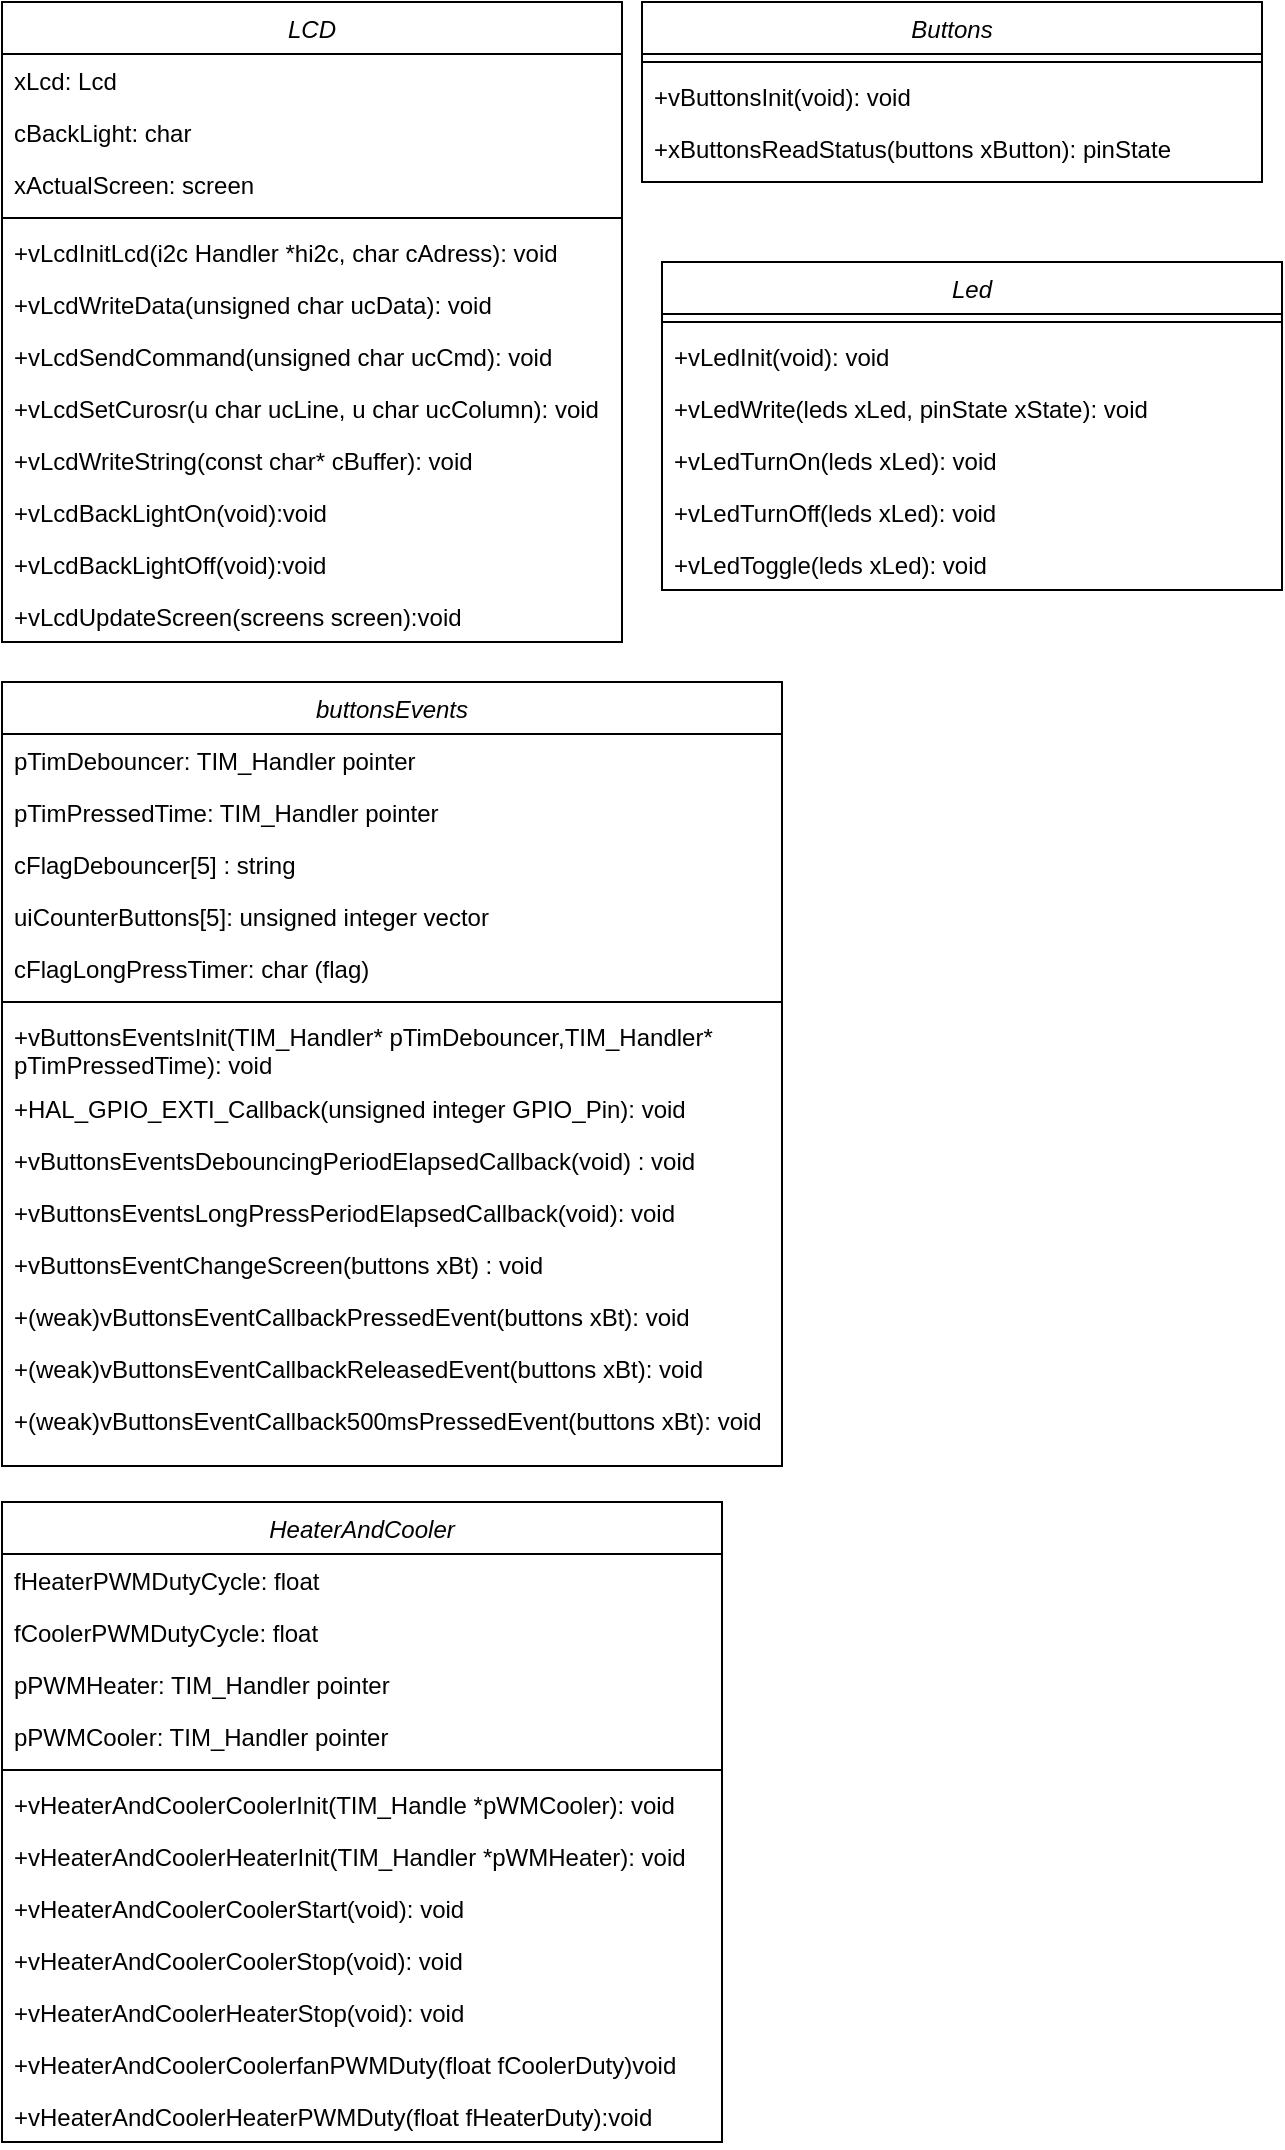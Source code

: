 <mxfile version="21.5.0" type="github">
  <diagram id="C5RBs43oDa-KdzZeNtuy" name="Page-1">
    <mxGraphModel dx="1434" dy="796" grid="1" gridSize="10" guides="1" tooltips="1" connect="1" arrows="1" fold="1" page="1" pageScale="1" pageWidth="827" pageHeight="1169" math="0" shadow="0">
      <root>
        <mxCell id="WIyWlLk6GJQsqaUBKTNV-0" />
        <mxCell id="WIyWlLk6GJQsqaUBKTNV-1" parent="WIyWlLk6GJQsqaUBKTNV-0" />
        <mxCell id="zkfFHV4jXpPFQw0GAbJ--0" value="LCD" style="swimlane;fontStyle=2;align=center;verticalAlign=top;childLayout=stackLayout;horizontal=1;startSize=26;horizontalStack=0;resizeParent=1;resizeLast=0;collapsible=1;marginBottom=0;rounded=0;shadow=0;strokeWidth=1;" parent="WIyWlLk6GJQsqaUBKTNV-1" vertex="1">
          <mxGeometry x="30" y="120" width="310" height="320" as="geometry">
            <mxRectangle x="230" y="140" width="160" height="26" as="alternateBounds" />
          </mxGeometry>
        </mxCell>
        <mxCell id="zkfFHV4jXpPFQw0GAbJ--1" value="xLcd: Lcd&#xa;" style="text;align=left;verticalAlign=top;spacingLeft=4;spacingRight=4;overflow=hidden;rotatable=0;points=[[0,0.5],[1,0.5]];portConstraint=eastwest;" parent="zkfFHV4jXpPFQw0GAbJ--0" vertex="1">
          <mxGeometry y="26" width="310" height="26" as="geometry" />
        </mxCell>
        <mxCell id="zkfFHV4jXpPFQw0GAbJ--2" value="cBackLight: char" style="text;align=left;verticalAlign=top;spacingLeft=4;spacingRight=4;overflow=hidden;rotatable=0;points=[[0,0.5],[1,0.5]];portConstraint=eastwest;rounded=0;shadow=0;html=0;" parent="zkfFHV4jXpPFQw0GAbJ--0" vertex="1">
          <mxGeometry y="52" width="310" height="26" as="geometry" />
        </mxCell>
        <mxCell id="2O0lbyeupgAcVJC7sNoG-7" value="xActualScreen: screen" style="text;align=left;verticalAlign=top;spacingLeft=4;spacingRight=4;overflow=hidden;rotatable=0;points=[[0,0.5],[1,0.5]];portConstraint=eastwest;rounded=0;shadow=0;html=0;" parent="zkfFHV4jXpPFQw0GAbJ--0" vertex="1">
          <mxGeometry y="78" width="310" height="26" as="geometry" />
        </mxCell>
        <mxCell id="zkfFHV4jXpPFQw0GAbJ--4" value="" style="line;html=1;strokeWidth=1;align=left;verticalAlign=middle;spacingTop=-1;spacingLeft=3;spacingRight=3;rotatable=0;labelPosition=right;points=[];portConstraint=eastwest;" parent="zkfFHV4jXpPFQw0GAbJ--0" vertex="1">
          <mxGeometry y="104" width="310" height="8" as="geometry" />
        </mxCell>
        <mxCell id="zkfFHV4jXpPFQw0GAbJ--5" value="+vLcdInitLcd(i2c Handler *hi2c, char cAdress): void" style="text;align=left;verticalAlign=top;spacingLeft=4;spacingRight=4;overflow=hidden;rotatable=0;points=[[0,0.5],[1,0.5]];portConstraint=eastwest;" parent="zkfFHV4jXpPFQw0GAbJ--0" vertex="1">
          <mxGeometry y="112" width="310" height="26" as="geometry" />
        </mxCell>
        <mxCell id="BaVjH6o6p_pFR1Oq_3Zt-0" value="+vLcdWriteData(unsigned char ucData): void" style="text;align=left;verticalAlign=top;spacingLeft=4;spacingRight=4;overflow=hidden;rotatable=0;points=[[0,0.5],[1,0.5]];portConstraint=eastwest;" parent="zkfFHV4jXpPFQw0GAbJ--0" vertex="1">
          <mxGeometry y="138" width="310" height="26" as="geometry" />
        </mxCell>
        <mxCell id="BaVjH6o6p_pFR1Oq_3Zt-1" value="+vLcdSendCommand(unsigned char ucCmd): void" style="text;align=left;verticalAlign=top;spacingLeft=4;spacingRight=4;overflow=hidden;rotatable=0;points=[[0,0.5],[1,0.5]];portConstraint=eastwest;" parent="zkfFHV4jXpPFQw0GAbJ--0" vertex="1">
          <mxGeometry y="164" width="310" height="26" as="geometry" />
        </mxCell>
        <mxCell id="BaVjH6o6p_pFR1Oq_3Zt-2" value="+vLcdSetCurosr(u char ucLine, u char ucColumn): void" style="text;align=left;verticalAlign=top;spacingLeft=4;spacingRight=4;overflow=hidden;rotatable=0;points=[[0,0.5],[1,0.5]];portConstraint=eastwest;" parent="zkfFHV4jXpPFQw0GAbJ--0" vertex="1">
          <mxGeometry y="190" width="310" height="26" as="geometry" />
        </mxCell>
        <mxCell id="BaVjH6o6p_pFR1Oq_3Zt-3" value="+vLcdWriteString(const char* cBuffer): void" style="text;align=left;verticalAlign=top;spacingLeft=4;spacingRight=4;overflow=hidden;rotatable=0;points=[[0,0.5],[1,0.5]];portConstraint=eastwest;" parent="zkfFHV4jXpPFQw0GAbJ--0" vertex="1">
          <mxGeometry y="216" width="310" height="26" as="geometry" />
        </mxCell>
        <mxCell id="2O0lbyeupgAcVJC7sNoG-2" value="+vLcdBackLightOn(void):void" style="text;align=left;verticalAlign=top;spacingLeft=4;spacingRight=4;overflow=hidden;rotatable=0;points=[[0,0.5],[1,0.5]];portConstraint=eastwest;" parent="zkfFHV4jXpPFQw0GAbJ--0" vertex="1">
          <mxGeometry y="242" width="310" height="26" as="geometry" />
        </mxCell>
        <mxCell id="2O0lbyeupgAcVJC7sNoG-3" value="+vLcdBackLightOff(void):void" style="text;align=left;verticalAlign=top;spacingLeft=4;spacingRight=4;overflow=hidden;rotatable=0;points=[[0,0.5],[1,0.5]];portConstraint=eastwest;" parent="zkfFHV4jXpPFQw0GAbJ--0" vertex="1">
          <mxGeometry y="268" width="310" height="26" as="geometry" />
        </mxCell>
        <mxCell id="2O0lbyeupgAcVJC7sNoG-4" value="+vLcdUpdateScreen(screens screen):void" style="text;align=left;verticalAlign=top;spacingLeft=4;spacingRight=4;overflow=hidden;rotatable=0;points=[[0,0.5],[1,0.5]];portConstraint=eastwest;" parent="zkfFHV4jXpPFQw0GAbJ--0" vertex="1">
          <mxGeometry y="294" width="310" height="26" as="geometry" />
        </mxCell>
        <mxCell id="0i5cV93Fo1JxYbAB2r_D-0" value="Buttons" style="swimlane;fontStyle=2;align=center;verticalAlign=top;childLayout=stackLayout;horizontal=1;startSize=26;horizontalStack=0;resizeParent=1;resizeLast=0;collapsible=1;marginBottom=0;rounded=0;shadow=0;strokeWidth=1;" vertex="1" parent="WIyWlLk6GJQsqaUBKTNV-1">
          <mxGeometry x="350" y="120" width="310" height="90" as="geometry">
            <mxRectangle x="230" y="140" width="160" height="26" as="alternateBounds" />
          </mxGeometry>
        </mxCell>
        <mxCell id="0i5cV93Fo1JxYbAB2r_D-4" value="" style="line;html=1;strokeWidth=1;align=left;verticalAlign=middle;spacingTop=-1;spacingLeft=3;spacingRight=3;rotatable=0;labelPosition=right;points=[];portConstraint=eastwest;" vertex="1" parent="0i5cV93Fo1JxYbAB2r_D-0">
          <mxGeometry y="26" width="310" height="8" as="geometry" />
        </mxCell>
        <mxCell id="0i5cV93Fo1JxYbAB2r_D-5" value="+vButtonsInit(void): void" style="text;align=left;verticalAlign=top;spacingLeft=4;spacingRight=4;overflow=hidden;rotatable=0;points=[[0,0.5],[1,0.5]];portConstraint=eastwest;" vertex="1" parent="0i5cV93Fo1JxYbAB2r_D-0">
          <mxGeometry y="34" width="310" height="26" as="geometry" />
        </mxCell>
        <mxCell id="0i5cV93Fo1JxYbAB2r_D-6" value="+xButtonsReadStatus(buttons xButton): pinState" style="text;align=left;verticalAlign=top;spacingLeft=4;spacingRight=4;overflow=hidden;rotatable=0;points=[[0,0.5],[1,0.5]];portConstraint=eastwest;" vertex="1" parent="0i5cV93Fo1JxYbAB2r_D-0">
          <mxGeometry y="60" width="310" height="26" as="geometry" />
        </mxCell>
        <mxCell id="0i5cV93Fo1JxYbAB2r_D-13" value="buttonsEvents" style="swimlane;fontStyle=2;align=center;verticalAlign=top;childLayout=stackLayout;horizontal=1;startSize=26;horizontalStack=0;resizeParent=1;resizeLast=0;collapsible=1;marginBottom=0;rounded=0;shadow=0;strokeWidth=1;" vertex="1" parent="WIyWlLk6GJQsqaUBKTNV-1">
          <mxGeometry x="30" y="460" width="390" height="392" as="geometry">
            <mxRectangle x="230" y="140" width="160" height="26" as="alternateBounds" />
          </mxGeometry>
        </mxCell>
        <mxCell id="0i5cV93Fo1JxYbAB2r_D-14" value="pTimDebouncer: TIM_Handler pointer" style="text;align=left;verticalAlign=top;spacingLeft=4;spacingRight=4;overflow=hidden;rotatable=0;points=[[0,0.5],[1,0.5]];portConstraint=eastwest;" vertex="1" parent="0i5cV93Fo1JxYbAB2r_D-13">
          <mxGeometry y="26" width="390" height="26" as="geometry" />
        </mxCell>
        <mxCell id="0i5cV93Fo1JxYbAB2r_D-15" value="pTimPressedTime: TIM_Handler pointer" style="text;align=left;verticalAlign=top;spacingLeft=4;spacingRight=4;overflow=hidden;rotatable=0;points=[[0,0.5],[1,0.5]];portConstraint=eastwest;rounded=0;shadow=0;html=0;" vertex="1" parent="0i5cV93Fo1JxYbAB2r_D-13">
          <mxGeometry y="52" width="390" height="26" as="geometry" />
        </mxCell>
        <mxCell id="0i5cV93Fo1JxYbAB2r_D-16" value="cFlagDebouncer[5] : string" style="text;align=left;verticalAlign=top;spacingLeft=4;spacingRight=4;overflow=hidden;rotatable=0;points=[[0,0.5],[1,0.5]];portConstraint=eastwest;rounded=0;shadow=0;html=0;" vertex="1" parent="0i5cV93Fo1JxYbAB2r_D-13">
          <mxGeometry y="78" width="390" height="26" as="geometry" />
        </mxCell>
        <mxCell id="0i5cV93Fo1JxYbAB2r_D-26" value="uiCounterButtons[5]: unsigned integer vector" style="text;align=left;verticalAlign=top;spacingLeft=4;spacingRight=4;overflow=hidden;rotatable=0;points=[[0,0.5],[1,0.5]];portConstraint=eastwest;rounded=0;shadow=0;html=0;" vertex="1" parent="0i5cV93Fo1JxYbAB2r_D-13">
          <mxGeometry y="104" width="390" height="26" as="geometry" />
        </mxCell>
        <mxCell id="0i5cV93Fo1JxYbAB2r_D-27" value="cFlagLongPressTimer: char (flag)" style="text;align=left;verticalAlign=top;spacingLeft=4;spacingRight=4;overflow=hidden;rotatable=0;points=[[0,0.5],[1,0.5]];portConstraint=eastwest;rounded=0;shadow=0;html=0;" vertex="1" parent="0i5cV93Fo1JxYbAB2r_D-13">
          <mxGeometry y="130" width="390" height="26" as="geometry" />
        </mxCell>
        <mxCell id="0i5cV93Fo1JxYbAB2r_D-17" value="" style="line;html=1;strokeWidth=1;align=left;verticalAlign=middle;spacingTop=-1;spacingLeft=3;spacingRight=3;rotatable=0;labelPosition=right;points=[];portConstraint=eastwest;" vertex="1" parent="0i5cV93Fo1JxYbAB2r_D-13">
          <mxGeometry y="156" width="390" height="8" as="geometry" />
        </mxCell>
        <mxCell id="0i5cV93Fo1JxYbAB2r_D-18" value="+vButtonsEventsInit(TIM_Handler* pTimDebouncer,TIM_Handler* &#xa;pTimPressedTime): void" style="text;align=left;verticalAlign=top;spacingLeft=4;spacingRight=4;overflow=hidden;rotatable=0;points=[[0,0.5],[1,0.5]];portConstraint=eastwest;" vertex="1" parent="0i5cV93Fo1JxYbAB2r_D-13">
          <mxGeometry y="164" width="390" height="36" as="geometry" />
        </mxCell>
        <mxCell id="0i5cV93Fo1JxYbAB2r_D-19" value="+HAL_GPIO_EXTI_Callback(unsigned integer GPIO_Pin): void" style="text;align=left;verticalAlign=top;spacingLeft=4;spacingRight=4;overflow=hidden;rotatable=0;points=[[0,0.5],[1,0.5]];portConstraint=eastwest;" vertex="1" parent="0i5cV93Fo1JxYbAB2r_D-13">
          <mxGeometry y="200" width="390" height="26" as="geometry" />
        </mxCell>
        <mxCell id="0i5cV93Fo1JxYbAB2r_D-20" value="+vButtonsEventsDebouncingPeriodElapsedCallback(void) : void" style="text;align=left;verticalAlign=top;spacingLeft=4;spacingRight=4;overflow=hidden;rotatable=0;points=[[0,0.5],[1,0.5]];portConstraint=eastwest;" vertex="1" parent="0i5cV93Fo1JxYbAB2r_D-13">
          <mxGeometry y="226" width="390" height="26" as="geometry" />
        </mxCell>
        <mxCell id="0i5cV93Fo1JxYbAB2r_D-21" value="+vButtonsEventsLongPressPeriodElapsedCallback(void): void" style="text;align=left;verticalAlign=top;spacingLeft=4;spacingRight=4;overflow=hidden;rotatable=0;points=[[0,0.5],[1,0.5]];portConstraint=eastwest;" vertex="1" parent="0i5cV93Fo1JxYbAB2r_D-13">
          <mxGeometry y="252" width="390" height="26" as="geometry" />
        </mxCell>
        <mxCell id="0i5cV93Fo1JxYbAB2r_D-22" value="+vButtonsEventChangeScreen(buttons xBt) : void" style="text;align=left;verticalAlign=top;spacingLeft=4;spacingRight=4;overflow=hidden;rotatable=0;points=[[0,0.5],[1,0.5]];portConstraint=eastwest;" vertex="1" parent="0i5cV93Fo1JxYbAB2r_D-13">
          <mxGeometry y="278" width="390" height="26" as="geometry" />
        </mxCell>
        <mxCell id="0i5cV93Fo1JxYbAB2r_D-23" value="+(weak)vButtonsEventCallbackPressedEvent(buttons xBt): void" style="text;align=left;verticalAlign=top;spacingLeft=4;spacingRight=4;overflow=hidden;rotatable=0;points=[[0,0.5],[1,0.5]];portConstraint=eastwest;" vertex="1" parent="0i5cV93Fo1JxYbAB2r_D-13">
          <mxGeometry y="304" width="390" height="26" as="geometry" />
        </mxCell>
        <mxCell id="0i5cV93Fo1JxYbAB2r_D-24" value="+(weak)vButtonsEventCallbackReleasedEvent(buttons xBt): void" style="text;align=left;verticalAlign=top;spacingLeft=4;spacingRight=4;overflow=hidden;rotatable=0;points=[[0,0.5],[1,0.5]];portConstraint=eastwest;" vertex="1" parent="0i5cV93Fo1JxYbAB2r_D-13">
          <mxGeometry y="330" width="390" height="26" as="geometry" />
        </mxCell>
        <mxCell id="0i5cV93Fo1JxYbAB2r_D-25" value="+(weak)vButtonsEventCallback500msPressedEvent(buttons xBt): void" style="text;align=left;verticalAlign=top;spacingLeft=4;spacingRight=4;overflow=hidden;rotatable=0;points=[[0,0.5],[1,0.5]];portConstraint=eastwest;" vertex="1" parent="0i5cV93Fo1JxYbAB2r_D-13">
          <mxGeometry y="356" width="390" height="26" as="geometry" />
        </mxCell>
        <mxCell id="0i5cV93Fo1JxYbAB2r_D-28" value="HeaterAndCooler" style="swimlane;fontStyle=2;align=center;verticalAlign=top;childLayout=stackLayout;horizontal=1;startSize=26;horizontalStack=0;resizeParent=1;resizeLast=0;collapsible=1;marginBottom=0;rounded=0;shadow=0;strokeWidth=1;" vertex="1" parent="WIyWlLk6GJQsqaUBKTNV-1">
          <mxGeometry x="30" y="870" width="360" height="320" as="geometry">
            <mxRectangle x="230" y="140" width="160" height="26" as="alternateBounds" />
          </mxGeometry>
        </mxCell>
        <mxCell id="0i5cV93Fo1JxYbAB2r_D-30" value="fHeaterPWMDutyCycle: float" style="text;align=left;verticalAlign=top;spacingLeft=4;spacingRight=4;overflow=hidden;rotatable=0;points=[[0,0.5],[1,0.5]];portConstraint=eastwest;rounded=0;shadow=0;html=0;" vertex="1" parent="0i5cV93Fo1JxYbAB2r_D-28">
          <mxGeometry y="26" width="360" height="26" as="geometry" />
        </mxCell>
        <mxCell id="0i5cV93Fo1JxYbAB2r_D-31" value="fCoolerPWMDutyCycle: float" style="text;align=left;verticalAlign=top;spacingLeft=4;spacingRight=4;overflow=hidden;rotatable=0;points=[[0,0.5],[1,0.5]];portConstraint=eastwest;rounded=0;shadow=0;html=0;" vertex="1" parent="0i5cV93Fo1JxYbAB2r_D-28">
          <mxGeometry y="52" width="360" height="26" as="geometry" />
        </mxCell>
        <mxCell id="0i5cV93Fo1JxYbAB2r_D-41" value="pPWMHeater: TIM_Handler pointer" style="text;align=left;verticalAlign=top;spacingLeft=4;spacingRight=4;overflow=hidden;rotatable=0;points=[[0,0.5],[1,0.5]];portConstraint=eastwest;rounded=0;shadow=0;html=0;" vertex="1" parent="0i5cV93Fo1JxYbAB2r_D-28">
          <mxGeometry y="78" width="360" height="26" as="geometry" />
        </mxCell>
        <mxCell id="0i5cV93Fo1JxYbAB2r_D-42" value="pPWMCooler: TIM_Handler pointer" style="text;align=left;verticalAlign=top;spacingLeft=4;spacingRight=4;overflow=hidden;rotatable=0;points=[[0,0.5],[1,0.5]];portConstraint=eastwest;rounded=0;shadow=0;html=0;" vertex="1" parent="0i5cV93Fo1JxYbAB2r_D-28">
          <mxGeometry y="104" width="360" height="26" as="geometry" />
        </mxCell>
        <mxCell id="0i5cV93Fo1JxYbAB2r_D-32" value="" style="line;html=1;strokeWidth=1;align=left;verticalAlign=middle;spacingTop=-1;spacingLeft=3;spacingRight=3;rotatable=0;labelPosition=right;points=[];portConstraint=eastwest;" vertex="1" parent="0i5cV93Fo1JxYbAB2r_D-28">
          <mxGeometry y="130" width="360" height="8" as="geometry" />
        </mxCell>
        <mxCell id="0i5cV93Fo1JxYbAB2r_D-33" value="+vHeaterAndCoolerCoolerInit(TIM_Handle *pWMCooler): void" style="text;align=left;verticalAlign=top;spacingLeft=4;spacingRight=4;overflow=hidden;rotatable=0;points=[[0,0.5],[1,0.5]];portConstraint=eastwest;" vertex="1" parent="0i5cV93Fo1JxYbAB2r_D-28">
          <mxGeometry y="138" width="360" height="26" as="geometry" />
        </mxCell>
        <mxCell id="0i5cV93Fo1JxYbAB2r_D-34" value="+vHeaterAndCoolerHeaterInit(TIM_Handler *pWMHeater): void&#xa;" style="text;align=left;verticalAlign=top;spacingLeft=4;spacingRight=4;overflow=hidden;rotatable=0;points=[[0,0.5],[1,0.5]];portConstraint=eastwest;" vertex="1" parent="0i5cV93Fo1JxYbAB2r_D-28">
          <mxGeometry y="164" width="360" height="26" as="geometry" />
        </mxCell>
        <mxCell id="0i5cV93Fo1JxYbAB2r_D-35" value="+vHeaterAndCoolerCoolerStart(void): void" style="text;align=left;verticalAlign=top;spacingLeft=4;spacingRight=4;overflow=hidden;rotatable=0;points=[[0,0.5],[1,0.5]];portConstraint=eastwest;" vertex="1" parent="0i5cV93Fo1JxYbAB2r_D-28">
          <mxGeometry y="190" width="360" height="26" as="geometry" />
        </mxCell>
        <mxCell id="0i5cV93Fo1JxYbAB2r_D-36" value="+vHeaterAndCoolerCoolerStop(void): void" style="text;align=left;verticalAlign=top;spacingLeft=4;spacingRight=4;overflow=hidden;rotatable=0;points=[[0,0.5],[1,0.5]];portConstraint=eastwest;" vertex="1" parent="0i5cV93Fo1JxYbAB2r_D-28">
          <mxGeometry y="216" width="360" height="26" as="geometry" />
        </mxCell>
        <mxCell id="0i5cV93Fo1JxYbAB2r_D-37" value="+vHeaterAndCoolerHeaterStop(void): void" style="text;align=left;verticalAlign=top;spacingLeft=4;spacingRight=4;overflow=hidden;rotatable=0;points=[[0,0.5],[1,0.5]];portConstraint=eastwest;" vertex="1" parent="0i5cV93Fo1JxYbAB2r_D-28">
          <mxGeometry y="242" width="360" height="26" as="geometry" />
        </mxCell>
        <mxCell id="0i5cV93Fo1JxYbAB2r_D-38" value="+vHeaterAndCoolerCoolerfanPWMDuty(float fCoolerDuty)void" style="text;align=left;verticalAlign=top;spacingLeft=4;spacingRight=4;overflow=hidden;rotatable=0;points=[[0,0.5],[1,0.5]];portConstraint=eastwest;" vertex="1" parent="0i5cV93Fo1JxYbAB2r_D-28">
          <mxGeometry y="268" width="360" height="26" as="geometry" />
        </mxCell>
        <mxCell id="0i5cV93Fo1JxYbAB2r_D-39" value="+vHeaterAndCoolerHeaterPWMDuty(float fHeaterDuty):void" style="text;align=left;verticalAlign=top;spacingLeft=4;spacingRight=4;overflow=hidden;rotatable=0;points=[[0,0.5],[1,0.5]];portConstraint=eastwest;" vertex="1" parent="0i5cV93Fo1JxYbAB2r_D-28">
          <mxGeometry y="294" width="360" height="26" as="geometry" />
        </mxCell>
        <mxCell id="0i5cV93Fo1JxYbAB2r_D-56" value="Led" style="swimlane;fontStyle=2;align=center;verticalAlign=top;childLayout=stackLayout;horizontal=1;startSize=26;horizontalStack=0;resizeParent=1;resizeLast=0;collapsible=1;marginBottom=0;rounded=0;shadow=0;strokeWidth=1;" vertex="1" parent="WIyWlLk6GJQsqaUBKTNV-1">
          <mxGeometry x="360" y="250" width="310" height="164" as="geometry">
            <mxRectangle x="230" y="140" width="160" height="26" as="alternateBounds" />
          </mxGeometry>
        </mxCell>
        <mxCell id="0i5cV93Fo1JxYbAB2r_D-57" value="" style="line;html=1;strokeWidth=1;align=left;verticalAlign=middle;spacingTop=-1;spacingLeft=3;spacingRight=3;rotatable=0;labelPosition=right;points=[];portConstraint=eastwest;" vertex="1" parent="0i5cV93Fo1JxYbAB2r_D-56">
          <mxGeometry y="26" width="310" height="8" as="geometry" />
        </mxCell>
        <mxCell id="0i5cV93Fo1JxYbAB2r_D-58" value="+vLedInit(void): void" style="text;align=left;verticalAlign=top;spacingLeft=4;spacingRight=4;overflow=hidden;rotatable=0;points=[[0,0.5],[1,0.5]];portConstraint=eastwest;" vertex="1" parent="0i5cV93Fo1JxYbAB2r_D-56">
          <mxGeometry y="34" width="310" height="26" as="geometry" />
        </mxCell>
        <mxCell id="0i5cV93Fo1JxYbAB2r_D-59" value="+vLedWrite(leds xLed, pinState xState): void" style="text;align=left;verticalAlign=top;spacingLeft=4;spacingRight=4;overflow=hidden;rotatable=0;points=[[0,0.5],[1,0.5]];portConstraint=eastwest;" vertex="1" parent="0i5cV93Fo1JxYbAB2r_D-56">
          <mxGeometry y="60" width="310" height="26" as="geometry" />
        </mxCell>
        <mxCell id="0i5cV93Fo1JxYbAB2r_D-60" value="+vLedTurnOn(leds xLed): void" style="text;align=left;verticalAlign=top;spacingLeft=4;spacingRight=4;overflow=hidden;rotatable=0;points=[[0,0.5],[1,0.5]];portConstraint=eastwest;" vertex="1" parent="0i5cV93Fo1JxYbAB2r_D-56">
          <mxGeometry y="86" width="310" height="26" as="geometry" />
        </mxCell>
        <mxCell id="0i5cV93Fo1JxYbAB2r_D-61" value="+vLedTurnOff(leds xLed): void" style="text;align=left;verticalAlign=top;spacingLeft=4;spacingRight=4;overflow=hidden;rotatable=0;points=[[0,0.5],[1,0.5]];portConstraint=eastwest;" vertex="1" parent="0i5cV93Fo1JxYbAB2r_D-56">
          <mxGeometry y="112" width="310" height="26" as="geometry" />
        </mxCell>
        <mxCell id="0i5cV93Fo1JxYbAB2r_D-62" value="+vLedToggle(leds xLed): void" style="text;align=left;verticalAlign=top;spacingLeft=4;spacingRight=4;overflow=hidden;rotatable=0;points=[[0,0.5],[1,0.5]];portConstraint=eastwest;" vertex="1" parent="0i5cV93Fo1JxYbAB2r_D-56">
          <mxGeometry y="138" width="310" height="26" as="geometry" />
        </mxCell>
      </root>
    </mxGraphModel>
  </diagram>
</mxfile>

